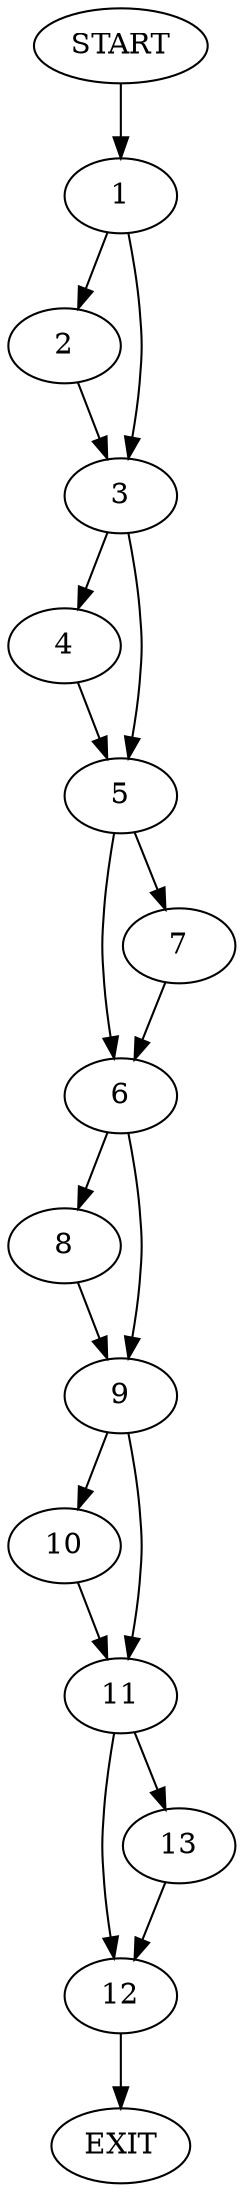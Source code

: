 digraph {
0 [label="START"]
14 [label="EXIT"]
0 -> 1
1 -> 2
1 -> 3
2 -> 3
3 -> 4
3 -> 5
4 -> 5
5 -> 6
5 -> 7
6 -> 8
6 -> 9
7 -> 6
8 -> 9
9 -> 10
9 -> 11
10 -> 11
11 -> 12
11 -> 13
12 -> 14
13 -> 12
}

